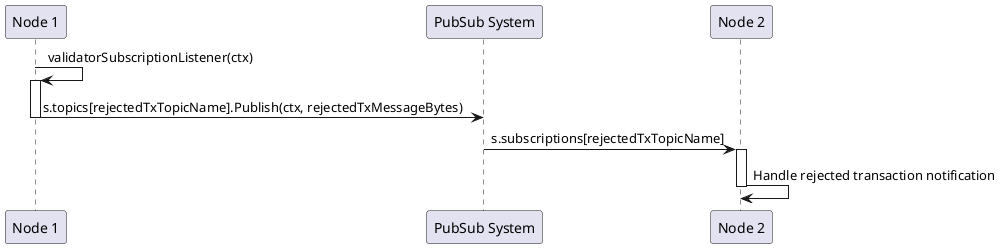 @startuml

participant "Node 1" as Node1
participant "PubSub System" as PubSub
participant "Node 2" as Node2

Node1 -> Node1: validatorSubscriptionListener(ctx)
activate Node1
Node1 -> PubSub: s.topics[rejectedTxTopicName].Publish(ctx, rejectedTxMessageBytes)
deactivate Node1

PubSub -> Node2: s.subscriptions[rejectedTxTopicName]
activate Node2
Node2 -> Node2: Handle rejected transaction notification
deactivate Node2

@enduml
